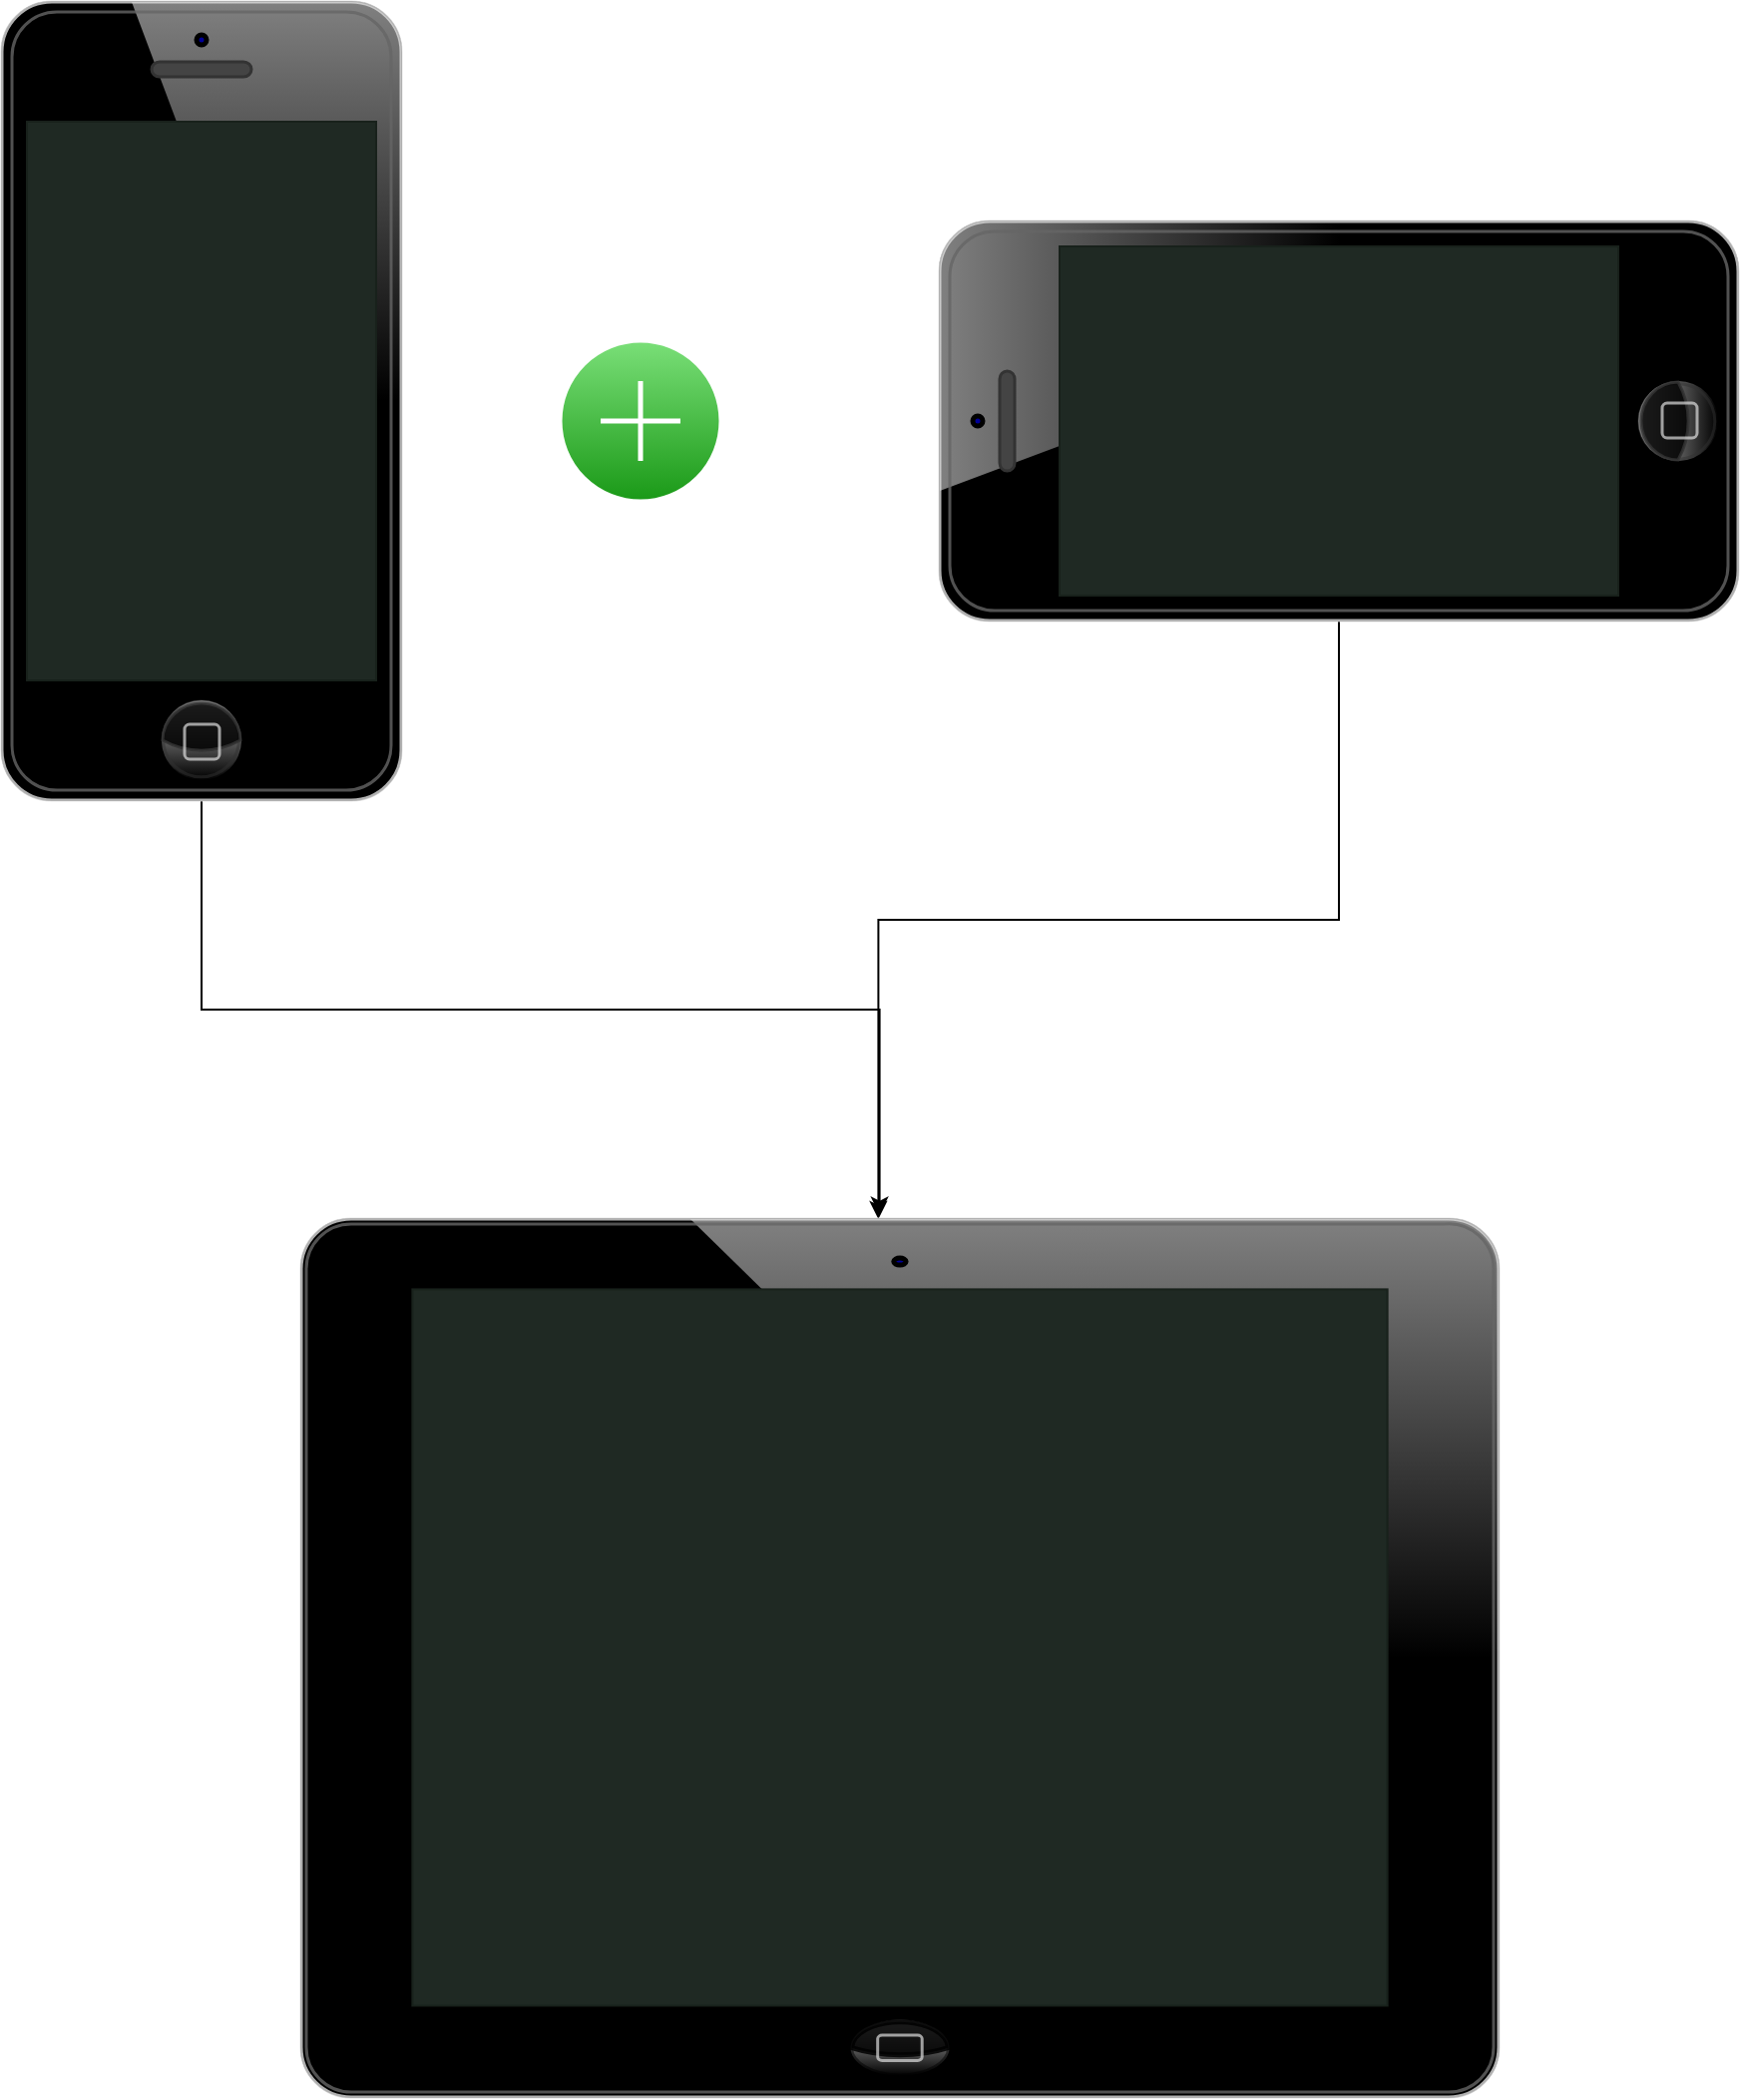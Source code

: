 <mxfile compressed="false" version="14.5.3" type="github">
  <diagram id="dJ3BSgD34plooyV6jrqa" name="Page-1">
    <mxGraphModel dx="1422" dy="762" grid="1" gridSize="10" guides="1" tooltips="1" connect="1" arrows="1" fold="1" page="1" pageScale="1" pageWidth="827" pageHeight="1169" math="0" shadow="0">
      <root>
        <mxCell id="0" />
        <mxCell id="1" parent="0" />
        <mxCell id="jx_5jHLMS5MpVJFKeeTs-104" style="edgeStyle=orthogonalEdgeStyle;rounded=0;orthogonalLoop=1;jettySize=auto;html=1;entryX=0.483;entryY=-0.005;entryDx=0;entryDy=0;entryPerimeter=0;fontFamily=esliye;fontSource=https%3A%2F%2Fgitee.com%2FUyCode%2Fugfonts%2Fblob%2Fmaster%2FALKATIP%2520Esliye.ttf;" edge="1" parent="1" source="jx_5jHLMS5MpVJFKeeTs-100" target="jx_5jHLMS5MpVJFKeeTs-103">
          <mxGeometry relative="1" as="geometry" />
        </mxCell>
        <mxCell id="jx_5jHLMS5MpVJFKeeTs-100" value="" style="verticalLabelPosition=bottom;verticalAlign=top;html=1;shadow=0;dashed=0;strokeWidth=1;shape=mxgraph.ios.iPhone;bgStyle=bgGreen;fillColor=#aaaaaa;fontFamily=esliye;fontSource=https%3A%2F%2Fgitee.com%2FUyCode%2Fugfonts%2Fblob%2Fmaster%2FALKATIP%2520Esliye.ttf;" vertex="1" parent="1">
          <mxGeometry x="30" y="120" width="200" height="400" as="geometry" />
        </mxCell>
        <mxCell id="jx_5jHLMS5MpVJFKeeTs-101" value="" style="verticalLabelPosition=bottom;verticalAlign=top;html=1;shadow=0;dashed=0;strokeWidth=1;shape=mxgraph.ios.iAddIcon;fillColor=#7AdF78;fillColor2=#1A9917;strokeColor=#ffffff;fontFamily=esliye;fontSource=https%3A%2F%2Fgitee.com%2FUyCode%2Fugfonts%2Fblob%2Fmaster%2FALKATIP%2520Esliye.ttf;" vertex="1" parent="1">
          <mxGeometry x="310" y="290" width="80" height="80" as="geometry" />
        </mxCell>
        <mxCell id="jx_5jHLMS5MpVJFKeeTs-105" style="edgeStyle=orthogonalEdgeStyle;rounded=0;orthogonalLoop=1;jettySize=auto;html=1;entryX=0.482;entryY=0;entryDx=0;entryDy=0;entryPerimeter=0;fontFamily=esliye;fontSource=https%3A%2F%2Fgitee.com%2FUyCode%2Fugfonts%2Fblob%2Fmaster%2FALKATIP%2520Esliye.ttf;" edge="1" parent="1" source="jx_5jHLMS5MpVJFKeeTs-102" target="jx_5jHLMS5MpVJFKeeTs-103">
          <mxGeometry relative="1" as="geometry" />
        </mxCell>
        <mxCell id="jx_5jHLMS5MpVJFKeeTs-102" value="" style="verticalLabelPosition=bottom;verticalAlign=top;html=1;shadow=0;dashed=0;strokeWidth=1;shape=mxgraph.ios.iPhone;direction=north;bgStyle=bgGreen;fillColor=#aaaaaa;fontFamily=esliye;fontSource=https%3A%2F%2Fgitee.com%2FUyCode%2Fugfonts%2Fblob%2Fmaster%2FALKATIP%2520Esliye.ttf;" vertex="1" parent="1">
          <mxGeometry x="500" y="230" width="400" height="200" as="geometry" />
        </mxCell>
        <mxCell id="jx_5jHLMS5MpVJFKeeTs-103" value="" style="verticalLabelPosition=bottom;verticalAlign=top;html=1;shadow=0;dashed=0;strokeWidth=1;shape=mxgraph.ios.iPad;bgStyle=bgGreen;fillColor=#aaaaaa;fontFamily=esliye;fontSource=https%3A%2F%2Fgitee.com%2FUyCode%2Fugfonts%2Fblob%2Fmaster%2FALKATIP%2520Esliye.ttf;" vertex="1" parent="1">
          <mxGeometry x="180" y="730" width="600" height="440" as="geometry" />
        </mxCell>
      </root>
    </mxGraphModel>
  </diagram>
</mxfile>
